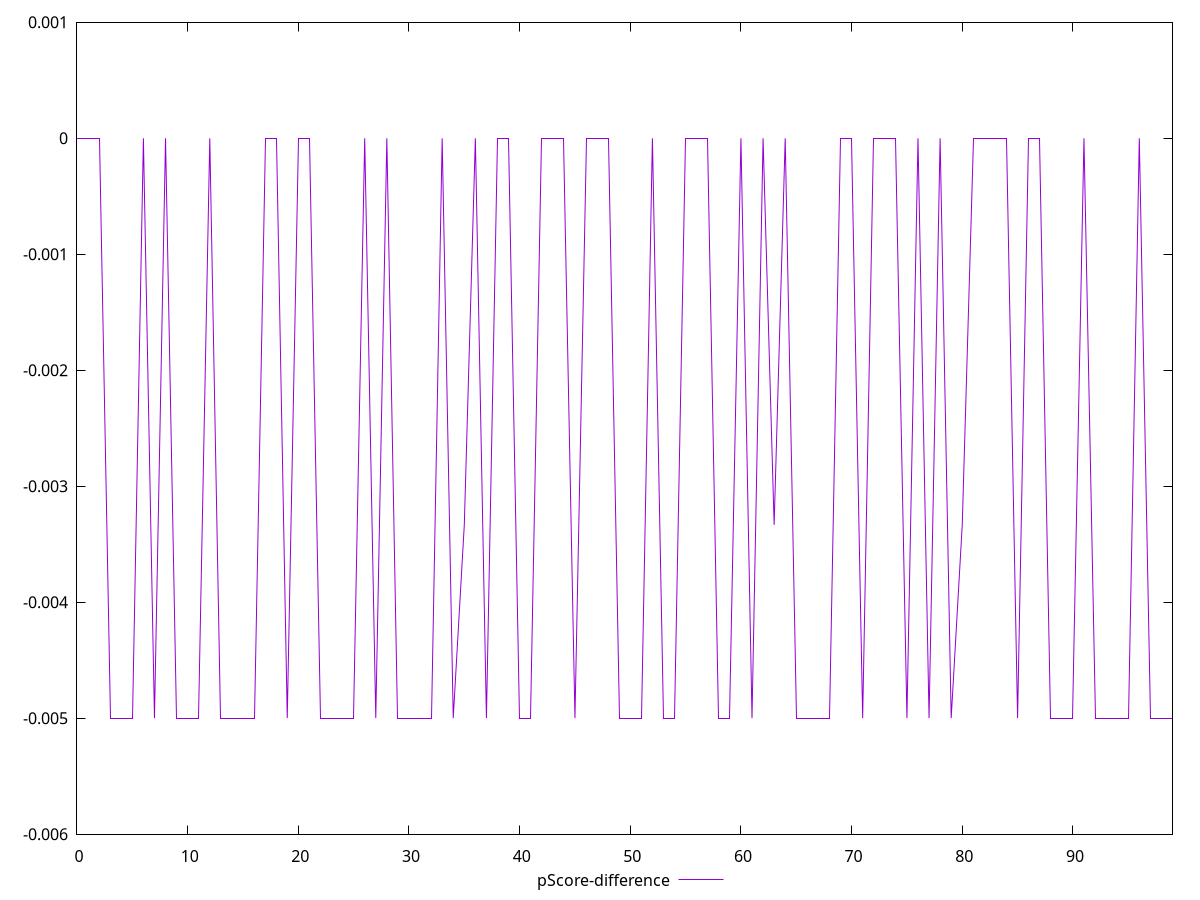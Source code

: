 reset

$pScoreDifference <<EOF
0 0
1 0
2 0
3 -0.0050000000000000044
4 -0.0050000000000000044
5 -0.0050000000000000044
6 0
7 -0.0050000000000000044
8 0
9 -0.0050000000000000044
10 -0.0050000000000000044
11 -0.0050000000000000044
12 0
13 -0.0050000000000000044
14 -0.0050000000000000044
15 -0.0050000000000000044
16 -0.0050000000000000044
17 0
18 0
19 -0.0050000000000000044
20 0
21 0
22 -0.0050000000000000044
23 -0.0050000000000000044
24 -0.0050000000000000044
25 -0.0050000000000000044
26 0
27 -0.0050000000000000044
28 0
29 -0.0050000000000000044
30 -0.0050000000000000044
31 -0.0050000000000000044
32 -0.0050000000000000044
33 0
34 -0.0050000000000000044
35 -0.0033333333333334103
36 0
37 -0.0050000000000000044
38 0
39 0
40 -0.0050000000000000044
41 -0.0050000000000000044
42 0
43 0
44 0
45 -0.0050000000000000044
46 0
47 0
48 0
49 -0.0050000000000000044
50 -0.0050000000000000044
51 -0.0050000000000000044
52 0
53 -0.0050000000000000044
54 -0.0050000000000000044
55 0
56 0
57 0
58 -0.0050000000000000044
59 -0.0050000000000000044
60 0
61 -0.0050000000000000044
62 0
63 -0.0033333333333334103
64 0
65 -0.0050000000000000044
66 -0.0050000000000000044
67 -0.0050000000000000044
68 -0.0050000000000000044
69 0
70 0
71 -0.0050000000000000044
72 0
73 0
74 0
75 -0.0050000000000000044
76 0
77 -0.0050000000000000044
78 0
79 -0.0050000000000000044
80 -0.0033333333333332993
81 0
82 0
83 0
84 0
85 -0.0050000000000000044
86 0
87 0
88 -0.0050000000000000044
89 -0.0050000000000000044
90 -0.0050000000000000044
91 0
92 -0.0050000000000000044
93 -0.0050000000000000044
94 -0.0050000000000000044
95 -0.0050000000000000044
96 0
97 -0.0050000000000000044
98 -0.0050000000000000044
99 -0.0050000000000000044
EOF

set key outside below
set xrange [0:99]
set yrange [-0.0060000000000000045:0.001]
set trange [-0.0060000000000000045:0.001]
set terminal svg size 640, 500 enhanced background rgb 'white'
set output "report_00019_2021-02-10T18-14-37.922Z//uses-http2/samples/pages+cached+noadtech/pScore-difference/values.svg"

plot $pScoreDifference title "pScore-difference" with line

reset
